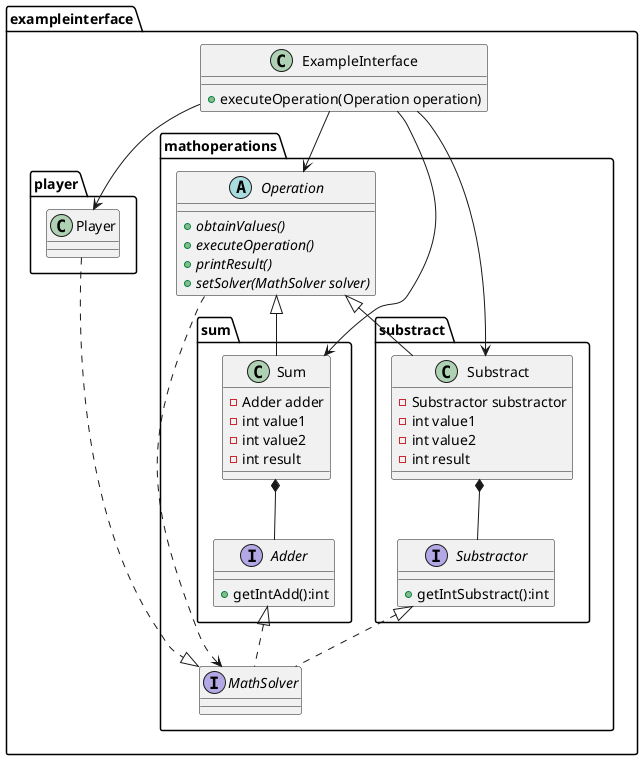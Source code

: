 @startuml

package exampleinterface{

    class ExampleInterface{
        +executeOperation(Operation operation)
    }

    package player{
        class Player{

        }
    }

    package mathoperations{
        abstract Operation{
            +{abstract}obtainValues()
            +{abstract}executeOperation()
            +{abstract}printResult()
            +{abstract}setSolver(MathSolver solver)
        }

        interface MathSolver{

        }

        package sum{
            interface Adder{
                +getIntAdd():int
            }

            class Sum{
                -Adder adder
                -int value1
                -int value2
                -int result
            }
            
            Sum *-- Adder
        }

        package substract{
            interface Substractor{
                +getIntSubstract():int
            }

            class Substract{
                -Substractor substractor
                -int value1
                -int value2
                -int result
            }
            
            Substract *-- Substractor
        }

        Sum -up-|> Operation
        Substract -up-|> Operation
        Operation ..> MathSolver
    }

    Player ..|> MathSolver

    MathSolver .up.|> Substractor
    MathSolver .up.|> Adder

    ExampleInterface --> Operation
    ExampleInterface --> Sum
    ExampleInterface --> Substract
    ExampleInterface --> Player
}


@enduml